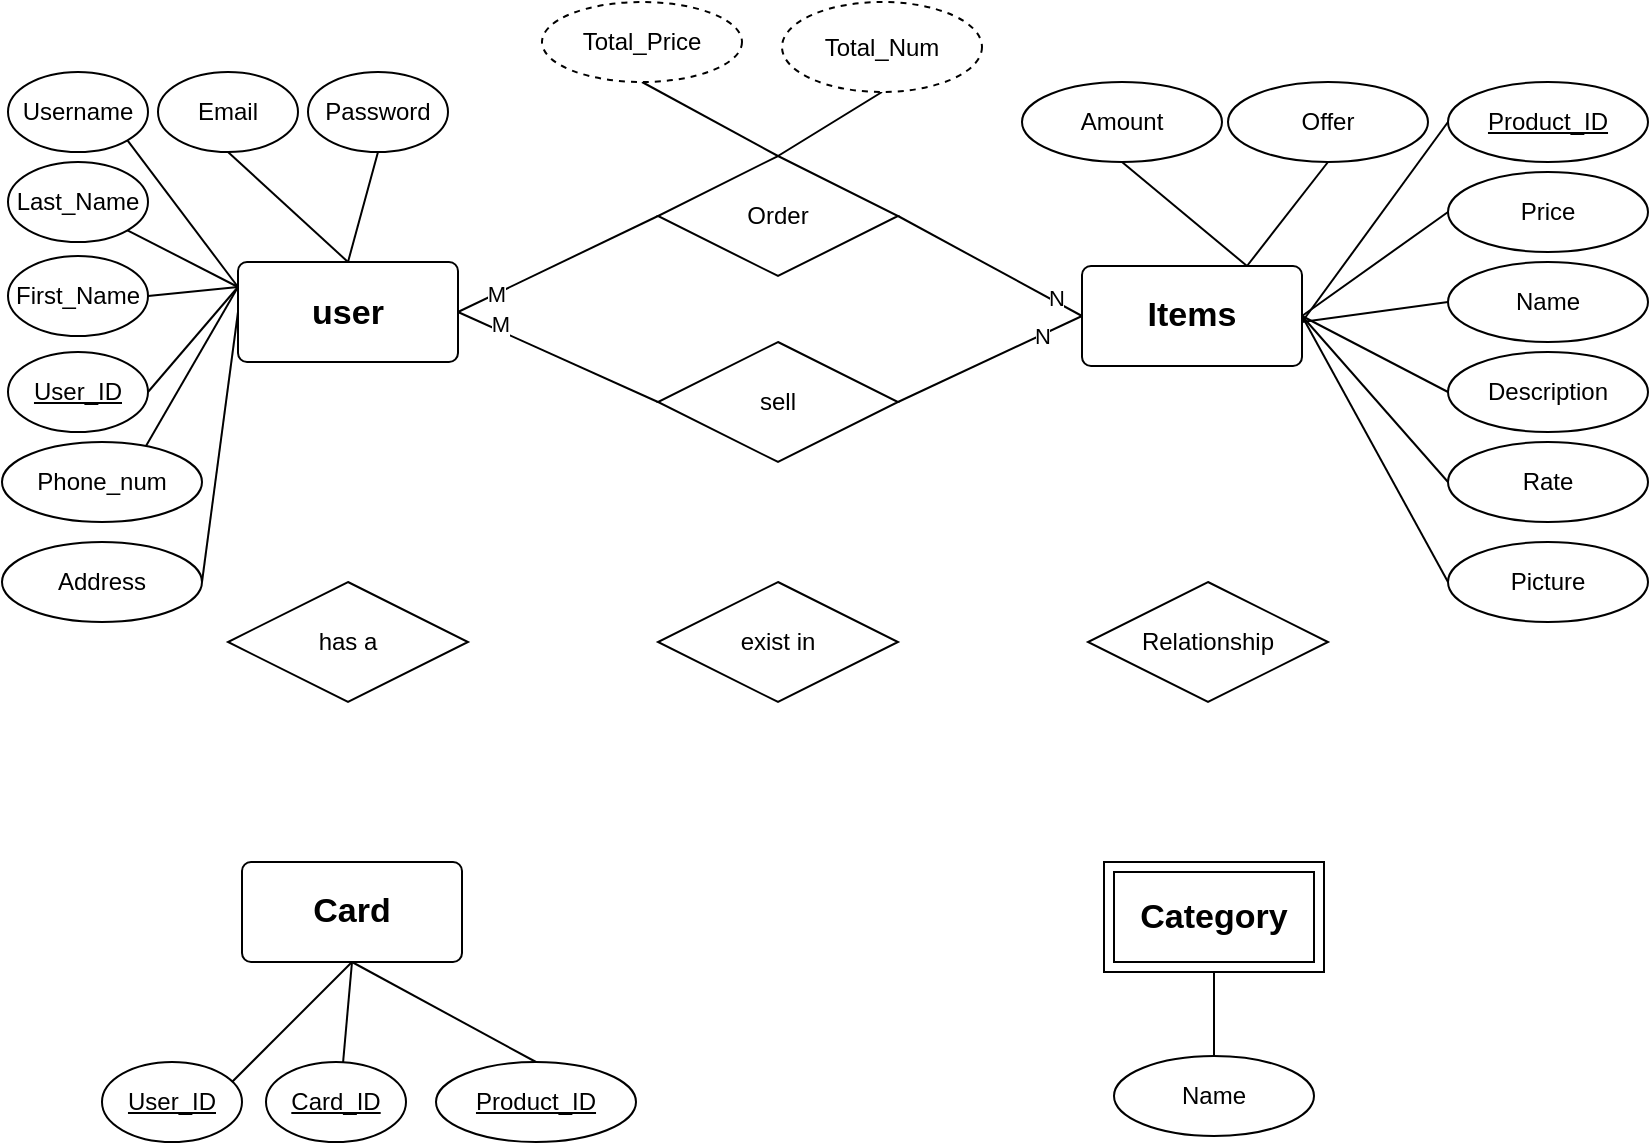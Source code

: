 <mxfile version="24.2.2" type="github">
  <diagram id="R2lEEEUBdFMjLlhIrx00" name="Page-1">
    <mxGraphModel dx="1114" dy="562" grid="1" gridSize="10" guides="1" tooltips="1" connect="1" arrows="1" fold="1" page="1" pageScale="1" pageWidth="850" pageHeight="1100" math="0" shadow="0" extFonts="Permanent Marker^https://fonts.googleapis.com/css?family=Permanent+Marker">
      <root>
        <mxCell id="0" />
        <mxCell id="1" parent="0" />
        <mxCell id="x8ZEyGMmbt7tFjFz_5fG-46" value="Rate" style="ellipse;whiteSpace=wrap;html=1;align=center;" parent="1" vertex="1">
          <mxGeometry x="733" y="230" width="100" height="40" as="geometry" />
        </mxCell>
        <mxCell id="gXt64RuRlVnK6JQTjlX0-2" style="rounded=0;orthogonalLoop=1;jettySize=auto;html=1;exitX=0;exitY=0.5;exitDx=0;exitDy=0;entryX=1;entryY=0.5;entryDx=0;entryDy=0;endArrow=none;endFill=0;" edge="1" parent="1" source="x8ZEyGMmbt7tFjFz_5fG-1" target="gXt64RuRlVnK6JQTjlX0-1">
          <mxGeometry relative="1" as="geometry" />
        </mxCell>
        <mxCell id="x8ZEyGMmbt7tFjFz_5fG-1" value="&lt;div style=&quot;font-size: 18px;&quot;&gt;&lt;font size=&quot;1&quot;&gt;&lt;b&gt;&lt;font style=&quot;font-size: 17px;&quot;&gt;user&lt;/font&gt;&lt;/b&gt;&lt;/font&gt;&lt;/div&gt;" style="rounded=1;arcSize=9;whiteSpace=wrap;html=1;align=center;" parent="1" vertex="1">
          <mxGeometry x="128" y="140" width="110" height="50" as="geometry" />
        </mxCell>
        <mxCell id="x8ZEyGMmbt7tFjFz_5fG-2" value="&lt;div&gt;First_Name&lt;/div&gt;" style="ellipse;whiteSpace=wrap;html=1;align=center;" parent="1" vertex="1">
          <mxGeometry x="13" y="137" width="70" height="40" as="geometry" />
        </mxCell>
        <mxCell id="x8ZEyGMmbt7tFjFz_5fG-13" style="edgeStyle=none;curved=1;rounded=0;orthogonalLoop=1;jettySize=auto;html=1;exitX=1;exitY=0.5;exitDx=0;exitDy=0;entryX=0;entryY=0.25;entryDx=0;entryDy=0;fontSize=12;startSize=8;endSize=8;endArrow=none;endFill=0;" parent="1" source="x8ZEyGMmbt7tFjFz_5fG-3" target="x8ZEyGMmbt7tFjFz_5fG-1" edge="1">
          <mxGeometry relative="1" as="geometry" />
        </mxCell>
        <mxCell id="x8ZEyGMmbt7tFjFz_5fG-3" value="&lt;div&gt;&lt;u&gt;User_ID&lt;/u&gt;&lt;/div&gt;" style="ellipse;whiteSpace=wrap;html=1;align=center;" parent="1" vertex="1">
          <mxGeometry x="13" y="185" width="70" height="40" as="geometry" />
        </mxCell>
        <mxCell id="x8ZEyGMmbt7tFjFz_5fG-16" style="edgeStyle=none;curved=1;rounded=0;orthogonalLoop=1;jettySize=auto;html=1;exitX=0.5;exitY=1;exitDx=0;exitDy=0;entryX=0;entryY=0.25;entryDx=0;entryDy=0;fontSize=12;startSize=8;endSize=8;endArrow=none;endFill=0;" parent="1" source="x8ZEyGMmbt7tFjFz_5fG-4" target="x8ZEyGMmbt7tFjFz_5fG-1" edge="1">
          <mxGeometry relative="1" as="geometry" />
        </mxCell>
        <mxCell id="x8ZEyGMmbt7tFjFz_5fG-4" value="&lt;div&gt;Phone_num&lt;/div&gt;" style="ellipse;whiteSpace=wrap;html=1;align=center;" parent="1" vertex="1">
          <mxGeometry x="10" y="230" width="100" height="40" as="geometry" />
        </mxCell>
        <mxCell id="x8ZEyGMmbt7tFjFz_5fG-11" style="edgeStyle=none;curved=1;rounded=0;orthogonalLoop=1;jettySize=auto;html=1;exitX=1;exitY=1;exitDx=0;exitDy=0;entryX=0;entryY=0.25;entryDx=0;entryDy=0;fontSize=12;startSize=8;endSize=8;endArrow=none;endFill=0;" parent="1" source="x8ZEyGMmbt7tFjFz_5fG-5" target="x8ZEyGMmbt7tFjFz_5fG-1" edge="1">
          <mxGeometry relative="1" as="geometry" />
        </mxCell>
        <mxCell id="x8ZEyGMmbt7tFjFz_5fG-5" value="&lt;div&gt;Last_Name&lt;/div&gt;" style="ellipse;whiteSpace=wrap;html=1;align=center;" parent="1" vertex="1">
          <mxGeometry x="13" y="90" width="70" height="40" as="geometry" />
        </mxCell>
        <mxCell id="x8ZEyGMmbt7tFjFz_5fG-12" style="edgeStyle=none;curved=1;rounded=0;orthogonalLoop=1;jettySize=auto;html=1;exitX=1;exitY=1;exitDx=0;exitDy=0;entryX=0;entryY=0.25;entryDx=0;entryDy=0;fontSize=12;startSize=8;endSize=8;endArrow=none;endFill=0;" parent="1" source="x8ZEyGMmbt7tFjFz_5fG-6" target="x8ZEyGMmbt7tFjFz_5fG-1" edge="1">
          <mxGeometry relative="1" as="geometry" />
        </mxCell>
        <mxCell id="x8ZEyGMmbt7tFjFz_5fG-6" value="&lt;div&gt;Username&lt;/div&gt;" style="ellipse;whiteSpace=wrap;html=1;align=center;" parent="1" vertex="1">
          <mxGeometry x="13" y="45" width="70" height="40" as="geometry" />
        </mxCell>
        <mxCell id="x8ZEyGMmbt7tFjFz_5fG-15" style="edgeStyle=none;curved=1;rounded=0;orthogonalLoop=1;jettySize=auto;html=1;exitX=0.5;exitY=1;exitDx=0;exitDy=0;entryX=0.5;entryY=0;entryDx=0;entryDy=0;fontSize=12;startSize=8;endSize=8;endArrow=none;endFill=0;" parent="1" source="x8ZEyGMmbt7tFjFz_5fG-7" target="x8ZEyGMmbt7tFjFz_5fG-1" edge="1">
          <mxGeometry relative="1" as="geometry" />
        </mxCell>
        <mxCell id="x8ZEyGMmbt7tFjFz_5fG-7" value="Password" style="ellipse;whiteSpace=wrap;html=1;align=center;" parent="1" vertex="1">
          <mxGeometry x="163" y="45" width="70" height="40" as="geometry" />
        </mxCell>
        <mxCell id="x8ZEyGMmbt7tFjFz_5fG-14" style="edgeStyle=none;curved=1;rounded=0;orthogonalLoop=1;jettySize=auto;html=1;exitX=0.5;exitY=1;exitDx=0;exitDy=0;entryX=0.5;entryY=0;entryDx=0;entryDy=0;fontSize=12;startSize=8;endSize=8;endArrow=none;endFill=0;" parent="1" source="x8ZEyGMmbt7tFjFz_5fG-8" target="x8ZEyGMmbt7tFjFz_5fG-1" edge="1">
          <mxGeometry relative="1" as="geometry" />
        </mxCell>
        <mxCell id="x8ZEyGMmbt7tFjFz_5fG-8" value="&lt;div&gt;Email&lt;/div&gt;" style="ellipse;whiteSpace=wrap;html=1;align=center;" parent="1" vertex="1">
          <mxGeometry x="88" y="45" width="70" height="40" as="geometry" />
        </mxCell>
        <mxCell id="x8ZEyGMmbt7tFjFz_5fG-10" style="edgeStyle=none;curved=1;rounded=0;orthogonalLoop=1;jettySize=auto;html=1;exitX=1;exitY=0.5;exitDx=0;exitDy=0;entryX=0;entryY=0.25;entryDx=0;entryDy=0;fontSize=12;startSize=8;endSize=8;endArrow=none;endFill=0;" parent="1" source="x8ZEyGMmbt7tFjFz_5fG-2" target="x8ZEyGMmbt7tFjFz_5fG-1" edge="1">
          <mxGeometry relative="1" as="geometry" />
        </mxCell>
        <mxCell id="x8ZEyGMmbt7tFjFz_5fG-19" value="&lt;font style=&quot;font-size: 17px;&quot;&gt;&lt;b&gt;Items&lt;/b&gt;&lt;/font&gt;" style="rounded=1;arcSize=9;whiteSpace=wrap;html=1;align=center;" parent="1" vertex="1">
          <mxGeometry x="550" y="142" width="110" height="50" as="geometry" />
        </mxCell>
        <mxCell id="x8ZEyGMmbt7tFjFz_5fG-20" value="&lt;div&gt;&lt;font style=&quot;font-size: 17px;&quot;&gt;&lt;b&gt;Card&lt;/b&gt;&lt;/font&gt;&lt;/div&gt;" style="rounded=1;arcSize=9;whiteSpace=wrap;html=1;align=center;" parent="1" vertex="1">
          <mxGeometry x="130" y="440" width="110" height="50" as="geometry" />
        </mxCell>
        <mxCell id="x8ZEyGMmbt7tFjFz_5fG-28" style="edgeStyle=none;curved=1;rounded=0;orthogonalLoop=1;jettySize=auto;html=1;exitX=0.5;exitY=1;exitDx=0;exitDy=0;entryX=0.5;entryY=1;entryDx=0;entryDy=0;fontSize=12;startSize=8;endSize=8;endArrow=none;endFill=0;" parent="1" source="x8ZEyGMmbt7tFjFz_5fG-21" target="x8ZEyGMmbt7tFjFz_5fG-20" edge="1">
          <mxGeometry relative="1" as="geometry" />
        </mxCell>
        <mxCell id="x8ZEyGMmbt7tFjFz_5fG-21" value="&lt;div&gt;&lt;u&gt;User_ID&lt;/u&gt;&lt;/div&gt;" style="ellipse;whiteSpace=wrap;html=1;align=center;" parent="1" vertex="1">
          <mxGeometry x="60" y="540" width="70" height="40" as="geometry" />
        </mxCell>
        <mxCell id="x8ZEyGMmbt7tFjFz_5fG-29" style="edgeStyle=none;curved=1;rounded=0;orthogonalLoop=1;jettySize=auto;html=1;exitX=0.5;exitY=1;exitDx=0;exitDy=0;entryX=0.5;entryY=1;entryDx=0;entryDy=0;fontSize=12;startSize=8;endSize=8;endArrow=none;endFill=0;" parent="1" source="x8ZEyGMmbt7tFjFz_5fG-22" target="x8ZEyGMmbt7tFjFz_5fG-20" edge="1">
          <mxGeometry relative="1" as="geometry" />
        </mxCell>
        <mxCell id="x8ZEyGMmbt7tFjFz_5fG-22" value="&lt;div&gt;&lt;u&gt;Card_ID&lt;/u&gt;&lt;/div&gt;" style="ellipse;whiteSpace=wrap;html=1;align=center;" parent="1" vertex="1">
          <mxGeometry x="142" y="540" width="70" height="40" as="geometry" />
        </mxCell>
        <mxCell id="x8ZEyGMmbt7tFjFz_5fG-30" style="edgeStyle=none;curved=1;rounded=0;orthogonalLoop=1;jettySize=auto;html=1;exitX=0.5;exitY=0;exitDx=0;exitDy=0;entryX=0.5;entryY=1;entryDx=0;entryDy=0;fontSize=12;startSize=8;endSize=8;endArrow=none;endFill=0;" parent="1" source="x8ZEyGMmbt7tFjFz_5fG-27" target="x8ZEyGMmbt7tFjFz_5fG-20" edge="1">
          <mxGeometry relative="1" as="geometry" />
        </mxCell>
        <mxCell id="x8ZEyGMmbt7tFjFz_5fG-27" value="&lt;div&gt;&lt;u&gt;Product_ID&lt;/u&gt;&lt;/div&gt;" style="ellipse;whiteSpace=wrap;html=1;align=center;" parent="1" vertex="1">
          <mxGeometry x="227" y="540" width="100" height="40" as="geometry" />
        </mxCell>
        <mxCell id="9xolPM95A9rNDPjECbFm-1" value="" style="rounded=0;orthogonalLoop=1;jettySize=auto;html=1;endArrow=none;endFill=0;" parent="1" source="x8ZEyGMmbt7tFjFz_5fG-31" target="haqXAU8X_8pByM_LPozM-2" edge="1">
          <mxGeometry relative="1" as="geometry" />
        </mxCell>
        <mxCell id="x8ZEyGMmbt7tFjFz_5fG-31" value="&lt;font style=&quot;font-size: 17px;&quot;&gt;&lt;b&gt;Category&lt;/b&gt;&lt;/font&gt;" style="shape=ext;margin=3;double=1;whiteSpace=wrap;html=1;align=center;" parent="1" vertex="1">
          <mxGeometry x="561" y="440" width="110" height="55" as="geometry" />
        </mxCell>
        <mxCell id="x8ZEyGMmbt7tFjFz_5fG-32" value="&lt;div&gt;&lt;u&gt;Product_ID&lt;/u&gt;&lt;/div&gt;" style="ellipse;whiteSpace=wrap;html=1;align=center;" parent="1" vertex="1">
          <mxGeometry x="733" y="50" width="100" height="40" as="geometry" />
        </mxCell>
        <mxCell id="x8ZEyGMmbt7tFjFz_5fG-33" value="&lt;div&gt;Price&lt;/div&gt;" style="ellipse;whiteSpace=wrap;html=1;align=center;" parent="1" vertex="1">
          <mxGeometry x="733" y="95" width="100" height="40" as="geometry" />
        </mxCell>
        <mxCell id="x8ZEyGMmbt7tFjFz_5fG-40" style="rounded=0;orthogonalLoop=1;jettySize=auto;html=1;exitX=0.5;exitY=1;exitDx=0;exitDy=0;entryX=0.75;entryY=0;entryDx=0;entryDy=0;endArrow=none;endFill=0;" parent="1" source="x8ZEyGMmbt7tFjFz_5fG-36" target="x8ZEyGMmbt7tFjFz_5fG-19" edge="1">
          <mxGeometry relative="1" as="geometry" />
        </mxCell>
        <mxCell id="x8ZEyGMmbt7tFjFz_5fG-36" value="&lt;div&gt;Amount&lt;/div&gt;" style="ellipse;whiteSpace=wrap;html=1;align=center;" parent="1" vertex="1">
          <mxGeometry x="520" y="50" width="100" height="40" as="geometry" />
        </mxCell>
        <mxCell id="x8ZEyGMmbt7tFjFz_5fG-38" style="rounded=0;orthogonalLoop=1;jettySize=auto;html=1;exitX=0.5;exitY=1;exitDx=0;exitDy=0;entryX=0.75;entryY=0;entryDx=0;entryDy=0;endArrow=none;endFill=0;" parent="1" source="x8ZEyGMmbt7tFjFz_5fG-37" target="x8ZEyGMmbt7tFjFz_5fG-19" edge="1">
          <mxGeometry relative="1" as="geometry" />
        </mxCell>
        <mxCell id="x8ZEyGMmbt7tFjFz_5fG-37" value="Offer" style="ellipse;whiteSpace=wrap;html=1;align=center;" parent="1" vertex="1">
          <mxGeometry x="623" y="50" width="100" height="40" as="geometry" />
        </mxCell>
        <mxCell id="x8ZEyGMmbt7tFjFz_5fG-41" style="rounded=0;orthogonalLoop=1;jettySize=auto;html=1;exitX=0;exitY=0.5;exitDx=0;exitDy=0;entryX=1;entryY=0.5;entryDx=0;entryDy=0;endArrow=none;endFill=0;" parent="1" source="x8ZEyGMmbt7tFjFz_5fG-47" target="x8ZEyGMmbt7tFjFz_5fG-19" edge="1">
          <mxGeometry relative="1" as="geometry">
            <mxPoint x="768.355" y="224.142" as="sourcePoint" />
            <mxPoint x="823" y="242.5" as="targetPoint" />
          </mxGeometry>
        </mxCell>
        <mxCell id="x8ZEyGMmbt7tFjFz_5fG-42" style="rounded=0;orthogonalLoop=1;jettySize=auto;html=1;endArrow=none;endFill=0;exitX=0;exitY=0.5;exitDx=0;exitDy=0;" parent="1" source="x8ZEyGMmbt7tFjFz_5fG-32" edge="1">
          <mxGeometry relative="1" as="geometry">
            <mxPoint x="691.5" y="270" as="sourcePoint" />
            <mxPoint x="660" y="170" as="targetPoint" />
          </mxGeometry>
        </mxCell>
        <mxCell id="x8ZEyGMmbt7tFjFz_5fG-43" value="Name" style="ellipse;whiteSpace=wrap;html=1;align=center;" parent="1" vertex="1">
          <mxGeometry x="733" y="140" width="100" height="40" as="geometry" />
        </mxCell>
        <mxCell id="x8ZEyGMmbt7tFjFz_5fG-45" style="rounded=0;orthogonalLoop=1;jettySize=auto;html=1;exitX=0;exitY=0.5;exitDx=0;exitDy=0;endArrow=none;endFill=0;" parent="1" source="x8ZEyGMmbt7tFjFz_5fG-43" edge="1">
          <mxGeometry relative="1" as="geometry">
            <mxPoint x="793" y="320" as="sourcePoint" />
            <mxPoint x="660" y="170" as="targetPoint" />
          </mxGeometry>
        </mxCell>
        <mxCell id="x8ZEyGMmbt7tFjFz_5fG-47" value="&lt;div&gt;Description&lt;/div&gt;" style="ellipse;whiteSpace=wrap;html=1;align=center;" parent="1" vertex="1">
          <mxGeometry x="733" y="185" width="100" height="40" as="geometry" />
        </mxCell>
        <mxCell id="x8ZEyGMmbt7tFjFz_5fG-50" style="rounded=0;orthogonalLoop=1;jettySize=auto;html=1;entryX=1;entryY=0.5;entryDx=0;entryDy=0;endArrow=none;endFill=0;exitX=0;exitY=0.5;exitDx=0;exitDy=0;" parent="1" source="x8ZEyGMmbt7tFjFz_5fG-33" target="x8ZEyGMmbt7tFjFz_5fG-19" edge="1">
          <mxGeometry relative="1" as="geometry">
            <mxPoint x="833" y="372.5" as="sourcePoint" />
            <mxPoint x="850.5" y="280" as="targetPoint" />
          </mxGeometry>
        </mxCell>
        <mxCell id="x8ZEyGMmbt7tFjFz_5fG-51" style="rounded=0;orthogonalLoop=1;jettySize=auto;html=1;exitX=0;exitY=0.5;exitDx=0;exitDy=0;entryX=1;entryY=0.5;entryDx=0;entryDy=0;endArrow=none;endFill=0;" parent="1" source="x8ZEyGMmbt7tFjFz_5fG-46" target="x8ZEyGMmbt7tFjFz_5fG-19" edge="1">
          <mxGeometry relative="1" as="geometry">
            <mxPoint x="793" y="333" as="sourcePoint" />
            <mxPoint x="823" y="280" as="targetPoint" />
          </mxGeometry>
        </mxCell>
        <mxCell id="haqXAU8X_8pByM_LPozM-2" value="Name" style="ellipse;whiteSpace=wrap;html=1;align=center;" parent="1" vertex="1">
          <mxGeometry x="566" y="537" width="100" height="40" as="geometry" />
        </mxCell>
        <mxCell id="haqXAU8X_8pByM_LPozM-5" style="rounded=0;orthogonalLoop=1;jettySize=auto;html=1;endArrow=none;endFill=0;entryX=0;entryY=0.5;entryDx=0;entryDy=0;exitX=1;exitY=0.5;exitDx=0;exitDy=0;" parent="1" source="haqXAU8X_8pByM_LPozM-15" target="x8ZEyGMmbt7tFjFz_5fG-19" edge="1">
          <mxGeometry relative="1" as="geometry">
            <mxPoint x="435" y="119" as="sourcePoint" />
          </mxGeometry>
        </mxCell>
        <mxCell id="haqXAU8X_8pByM_LPozM-20" value="N" style="edgeLabel;html=1;align=center;verticalAlign=middle;resizable=0;points=[];" parent="haqXAU8X_8pByM_LPozM-5" vertex="1" connectable="0">
          <mxGeometry x="0.698" y="2" relative="1" as="geometry">
            <mxPoint as="offset" />
          </mxGeometry>
        </mxCell>
        <mxCell id="haqXAU8X_8pByM_LPozM-6" style="rounded=0;orthogonalLoop=1;jettySize=auto;html=1;entryX=1;entryY=0.5;entryDx=0;entryDy=0;endArrow=none;endFill=0;exitX=0;exitY=0.5;exitDx=0;exitDy=0;" parent="1" source="haqXAU8X_8pByM_LPozM-15" target="x8ZEyGMmbt7tFjFz_5fG-1" edge="1">
          <mxGeometry relative="1" as="geometry">
            <mxPoint x="250" y="145" as="sourcePoint" />
          </mxGeometry>
        </mxCell>
        <mxCell id="haqXAU8X_8pByM_LPozM-22" value="M" style="edgeLabel;html=1;align=center;verticalAlign=middle;resizable=0;points=[];" parent="haqXAU8X_8pByM_LPozM-6" vertex="1" connectable="0">
          <mxGeometry x="0.622" relative="1" as="geometry">
            <mxPoint as="offset" />
          </mxGeometry>
        </mxCell>
        <mxCell id="haqXAU8X_8pByM_LPozM-12" style="edgeStyle=none;rounded=0;orthogonalLoop=1;jettySize=auto;html=1;entryX=0;entryY=0.5;entryDx=0;entryDy=0;endArrow=none;endFill=0;exitX=1;exitY=0.5;exitDx=0;exitDy=0;" parent="1" source="haqXAU8X_8pByM_LPozM-17" target="x8ZEyGMmbt7tFjFz_5fG-19" edge="1">
          <mxGeometry relative="1" as="geometry">
            <mxPoint x="435" y="214" as="sourcePoint" />
          </mxGeometry>
        </mxCell>
        <mxCell id="haqXAU8X_8pByM_LPozM-23" value="N" style="edgeLabel;html=1;align=center;verticalAlign=middle;resizable=0;points=[];" parent="haqXAU8X_8pByM_LPozM-12" vertex="1" connectable="0">
          <mxGeometry x="0.558" relative="1" as="geometry">
            <mxPoint as="offset" />
          </mxGeometry>
        </mxCell>
        <mxCell id="haqXAU8X_8pByM_LPozM-13" style="edgeStyle=none;rounded=0;orthogonalLoop=1;jettySize=auto;html=1;entryX=1;entryY=0.5;entryDx=0;entryDy=0;endArrow=none;endFill=0;exitX=0;exitY=0.5;exitDx=0;exitDy=0;" parent="1" source="haqXAU8X_8pByM_LPozM-17" target="x8ZEyGMmbt7tFjFz_5fG-1" edge="1">
          <mxGeometry relative="1" as="geometry">
            <mxPoint x="355" y="214" as="sourcePoint" />
          </mxGeometry>
        </mxCell>
        <mxCell id="haqXAU8X_8pByM_LPozM-24" value="M" style="edgeLabel;html=1;align=center;verticalAlign=middle;resizable=0;points=[];" parent="haqXAU8X_8pByM_LPozM-13" vertex="1" connectable="0">
          <mxGeometry x="0.61" y="-3" relative="1" as="geometry">
            <mxPoint as="offset" />
          </mxGeometry>
        </mxCell>
        <mxCell id="haqXAU8X_8pByM_LPozM-11" style="edgeStyle=none;rounded=0;orthogonalLoop=1;jettySize=auto;html=1;exitX=0;exitY=0.5;exitDx=0;exitDy=0;entryX=1;entryY=0.5;entryDx=0;entryDy=0;endArrow=none;endFill=0;" parent="1" source="haqXAU8X_8pByM_LPozM-10" target="x8ZEyGMmbt7tFjFz_5fG-19" edge="1">
          <mxGeometry relative="1" as="geometry" />
        </mxCell>
        <mxCell id="haqXAU8X_8pByM_LPozM-10" value="Picture" style="ellipse;whiteSpace=wrap;html=1;align=center;" parent="1" vertex="1">
          <mxGeometry x="733" y="280" width="100" height="40" as="geometry" />
        </mxCell>
        <mxCell id="haqXAU8X_8pByM_LPozM-15" value="Order" style="shape=rhombus;perimeter=rhombusPerimeter;whiteSpace=wrap;html=1;align=center;" parent="1" vertex="1">
          <mxGeometry x="338" y="87" width="120" height="60" as="geometry" />
        </mxCell>
        <mxCell id="haqXAU8X_8pByM_LPozM-17" value="sell" style="shape=rhombus;perimeter=rhombusPerimeter;whiteSpace=wrap;html=1;align=center;" parent="1" vertex="1">
          <mxGeometry x="338" y="180" width="120" height="60" as="geometry" />
        </mxCell>
        <mxCell id="haqXAU8X_8pByM_LPozM-28" style="edgeStyle=none;rounded=0;orthogonalLoop=1;jettySize=auto;html=1;exitX=0.5;exitY=1;exitDx=0;exitDy=0;entryX=0.5;entryY=0;entryDx=0;entryDy=0;endArrow=none;endFill=0;" parent="1" source="haqXAU8X_8pByM_LPozM-26" target="haqXAU8X_8pByM_LPozM-15" edge="1">
          <mxGeometry relative="1" as="geometry" />
        </mxCell>
        <mxCell id="haqXAU8X_8pByM_LPozM-26" value="Total_Num" style="ellipse;whiteSpace=wrap;html=1;align=center;dashed=1;" parent="1" vertex="1">
          <mxGeometry x="400" y="10" width="100" height="45" as="geometry" />
        </mxCell>
        <mxCell id="haqXAU8X_8pByM_LPozM-29" style="edgeStyle=none;rounded=0;orthogonalLoop=1;jettySize=auto;html=1;exitX=0.5;exitY=1;exitDx=0;exitDy=0;entryX=0.5;entryY=0;entryDx=0;entryDy=0;endArrow=none;endFill=0;" parent="1" source="haqXAU8X_8pByM_LPozM-27" target="haqXAU8X_8pByM_LPozM-15" edge="1">
          <mxGeometry relative="1" as="geometry" />
        </mxCell>
        <mxCell id="haqXAU8X_8pByM_LPozM-27" value="Total_Price" style="ellipse;whiteSpace=wrap;html=1;align=center;dashed=1;" parent="1" vertex="1">
          <mxGeometry x="280" y="10" width="100" height="40" as="geometry" />
        </mxCell>
        <mxCell id="haqXAU8X_8pByM_LPozM-32" value="has a" style="shape=rhombus;perimeter=rhombusPerimeter;whiteSpace=wrap;html=1;align=center;" parent="1" vertex="1">
          <mxGeometry x="123" y="300" width="120" height="60" as="geometry" />
        </mxCell>
        <mxCell id="haqXAU8X_8pByM_LPozM-33" value="exist in" style="shape=rhombus;perimeter=rhombusPerimeter;whiteSpace=wrap;html=1;align=center;" parent="1" vertex="1">
          <mxGeometry x="338" y="300" width="120" height="60" as="geometry" />
        </mxCell>
        <mxCell id="9xolPM95A9rNDPjECbFm-2" value="Relationship" style="shape=rhombus;perimeter=rhombusPerimeter;whiteSpace=wrap;html=1;align=center;" parent="1" vertex="1">
          <mxGeometry x="553" y="300" width="120" height="60" as="geometry" />
        </mxCell>
        <mxCell id="gXt64RuRlVnK6JQTjlX0-1" value="Address" style="ellipse;whiteSpace=wrap;html=1;align=center;" vertex="1" parent="1">
          <mxGeometry x="10" y="280" width="100" height="40" as="geometry" />
        </mxCell>
      </root>
    </mxGraphModel>
  </diagram>
</mxfile>
